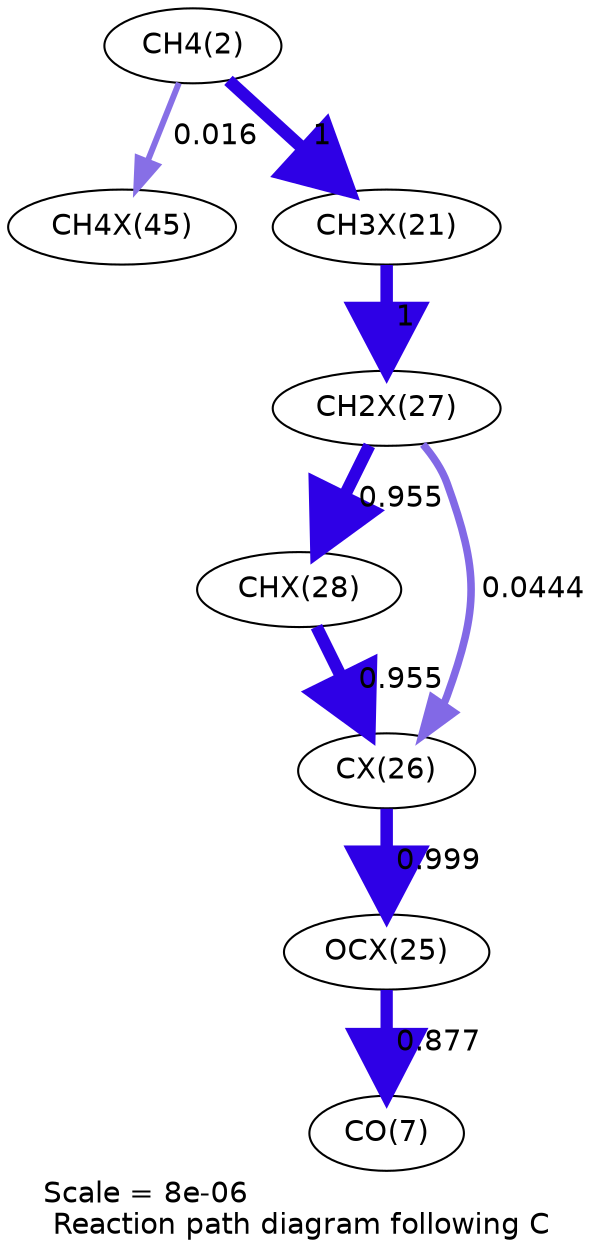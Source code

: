 digraph reaction_paths {
center=1;
s4 -> s34[fontname="Helvetica", penwidth=2.88, arrowsize=1.44, color="0.7, 0.516, 0.9"
, label=" 0.016"];
s4 -> s26[fontname="Helvetica", penwidth=6, arrowsize=3, color="0.7, 1.5, 0.9"
, label=" 1"];
s26 -> s32[fontname="Helvetica", penwidth=6, arrowsize=3, color="0.7, 1.5, 0.9"
, label=" 1"];
s32 -> s33[fontname="Helvetica", penwidth=5.97, arrowsize=2.98, color="0.7, 1.46, 0.9"
, label=" 0.955"];
s32 -> s31[fontname="Helvetica", penwidth=3.65, arrowsize=1.82, color="0.7, 0.544, 0.9"
, label=" 0.0444"];
s33 -> s31[fontname="Helvetica", penwidth=5.97, arrowsize=2.98, color="0.7, 1.46, 0.9"
, label=" 0.955"];
s31 -> s30[fontname="Helvetica", penwidth=6, arrowsize=3, color="0.7, 1.5, 0.9"
, label=" 0.999"];
s30 -> s9[fontname="Helvetica", penwidth=5.9, arrowsize=2.95, color="0.7, 1.38, 0.9"
, label=" 0.877"];
s4 [ fontname="Helvetica", label="CH4(2)"];
s9 [ fontname="Helvetica", label="CO(7)"];
s26 [ fontname="Helvetica", label="CH3X(21)"];
s30 [ fontname="Helvetica", label="OCX(25)"];
s31 [ fontname="Helvetica", label="CX(26)"];
s32 [ fontname="Helvetica", label="CH2X(27)"];
s33 [ fontname="Helvetica", label="CHX(28)"];
s34 [ fontname="Helvetica", label="CH4X(45)"];
 label = "Scale = 8e-06\l Reaction path diagram following C";
 fontname = "Helvetica";
}
